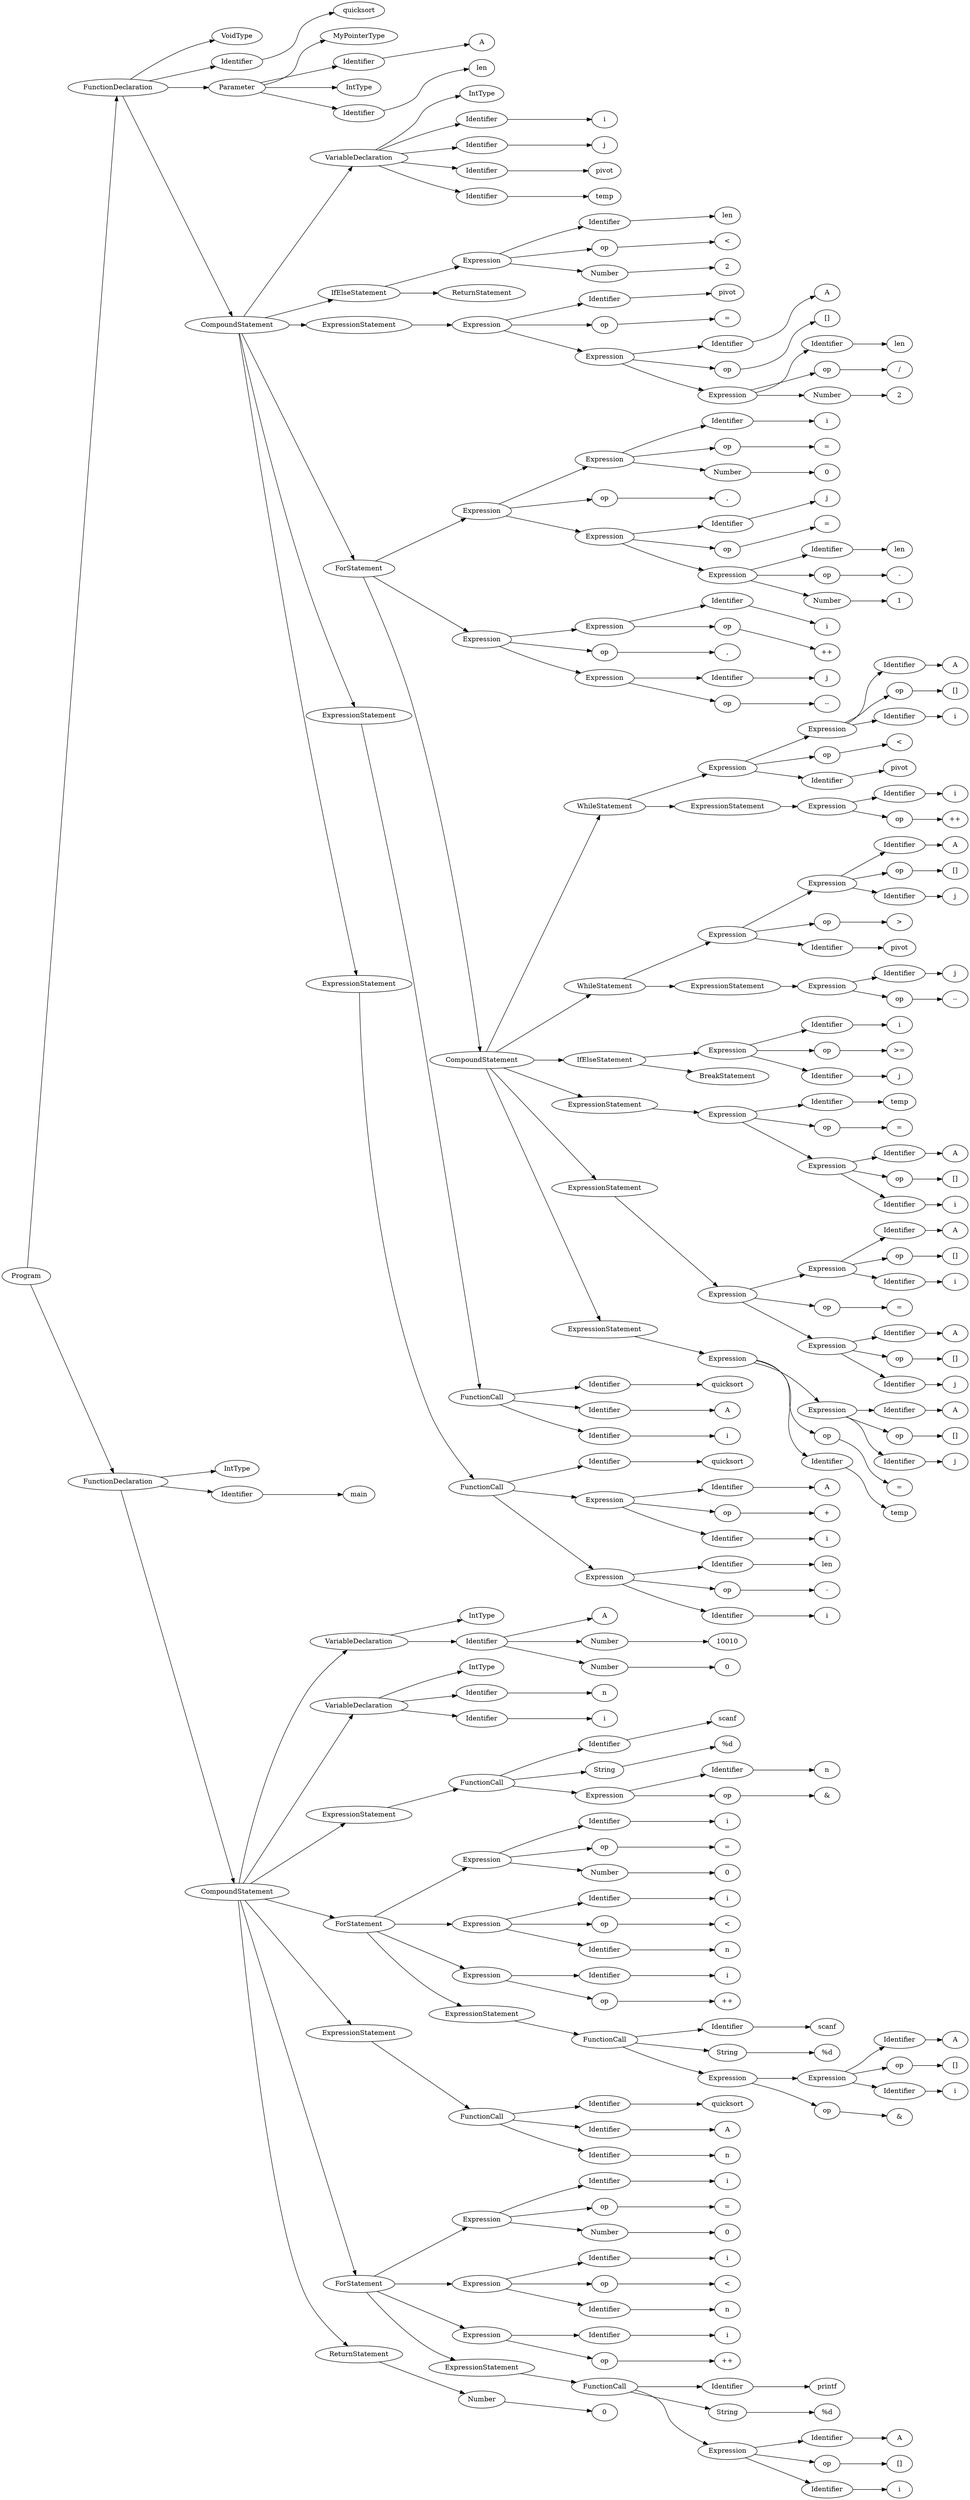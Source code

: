 // Visualization of the Abstract Syntax Tree
digraph AST {
	graph [rankdir=LR]
	Program [label=Program]
	FunctionDeclaration [label=FunctionDeclaration]
	Program -> FunctionDeclaration
	VoidType [label=VoidType]
	FunctionDeclaration -> VoidType
	Identifier [label=Identifier]
	FunctionDeclaration -> Identifier
	quicksort [label=quicksort]
	Identifier -> quicksort
	Parameter [label=Parameter]
	FunctionDeclaration -> Parameter
	MyPointerType [label=MyPointerType]
	Parameter -> MyPointerType
	Identifier7 [label=Identifier]
	Parameter -> Identifier7
	A [label=A]
	Identifier7 -> A
	IntType [label=IntType]
	Parameter -> IntType
	Identifier10 [label=Identifier]
	Parameter -> Identifier10
	len [label=len]
	Identifier10 -> len
	CompoundStatement [label=CompoundStatement]
	FunctionDeclaration -> CompoundStatement
	VariableDeclaration [label=VariableDeclaration]
	CompoundStatement -> VariableDeclaration
	IntType14 [label=IntType]
	VariableDeclaration -> IntType14
	Identifier15 [label=Identifier]
	VariableDeclaration -> Identifier15
	i [label=i]
	Identifier15 -> i
	Identifier17 [label=Identifier]
	VariableDeclaration -> Identifier17
	j [label=j]
	Identifier17 -> j
	Identifier19 [label=Identifier]
	VariableDeclaration -> Identifier19
	pivot [label=pivot]
	Identifier19 -> pivot
	Identifier21 [label=Identifier]
	VariableDeclaration -> Identifier21
	temp [label=temp]
	Identifier21 -> temp
	IfElseStatement [label=IfElseStatement]
	CompoundStatement -> IfElseStatement
	Expression [label=Expression]
	IfElseStatement -> Expression
	Identifier25 [label=Identifier]
	Expression -> Identifier25
	len26 [label=len]
	Identifier25 -> len26
	op [label=op]
	Expression -> op
	"<" [label="<"]
	op -> "<"
	Number [label=Number]
	Expression -> Number
	2 [label=2]
	Number -> 2
	ReturnStatement [label=ReturnStatement]
	IfElseStatement -> ReturnStatement
	ExpressionStatement [label=ExpressionStatement]
	CompoundStatement -> ExpressionStatement
	Expression33 [label=Expression]
	ExpressionStatement -> Expression33
	Identifier34 [label=Identifier]
	Expression33 -> Identifier34
	pivot35 [label=pivot]
	Identifier34 -> pivot35
	op36 [label=op]
	Expression33 -> op36
	"=" [label="="]
	op36 -> "="
	Expression38 [label=Expression]
	Expression33 -> Expression38
	Identifier39 [label=Identifier]
	Expression38 -> Identifier39
	A40 [label=A]
	Identifier39 -> A40
	op41 [label=op]
	Expression38 -> op41
	"[]" [label="[]"]
	op41 -> "[]"
	Expression43 [label=Expression]
	Expression38 -> Expression43
	Identifier44 [label=Identifier]
	Expression43 -> Identifier44
	len45 [label=len]
	Identifier44 -> len45
	op46 [label=op]
	Expression43 -> op46
	"/" [label="/"]
	op46 -> "/"
	Number48 [label=Number]
	Expression43 -> Number48
	249 [label=2]
	Number48 -> 249
	ForStatement [label=ForStatement]
	CompoundStatement -> ForStatement
	Expression51 [label=Expression]
	ForStatement -> Expression51
	Expression52 [label=Expression]
	Expression51 -> Expression52
	Identifier53 [label=Identifier]
	Expression52 -> Identifier53
	i54 [label=i]
	Identifier53 -> i54
	op55 [label=op]
	Expression52 -> op55
	"=56" [label="="]
	op55 -> "=56"
	Number57 [label=Number]
	Expression52 -> Number57
	0 [label=0]
	Number57 -> 0
	op59 [label=op]
	Expression51 -> op59
	"," [label=","]
	op59 -> ","
	Expression61 [label=Expression]
	Expression51 -> Expression61
	Identifier62 [label=Identifier]
	Expression61 -> Identifier62
	j63 [label=j]
	Identifier62 -> j63
	op64 [label=op]
	Expression61 -> op64
	"=65" [label="="]
	op64 -> "=65"
	Expression66 [label=Expression]
	Expression61 -> Expression66
	Identifier67 [label=Identifier]
	Expression66 -> Identifier67
	len68 [label=len]
	Identifier67 -> len68
	op69 [label=op]
	Expression66 -> op69
	"-" [label="-"]
	op69 -> "-"
	Number71 [label=Number]
	Expression66 -> Number71
	1 [label=1]
	Number71 -> 1
	Expression73 [label=Expression]
	ForStatement -> Expression73
	Expression74 [label=Expression]
	Expression73 -> Expression74
	Identifier75 [label=Identifier]
	Expression74 -> Identifier75
	i76 [label=i]
	Identifier75 -> i76
	op77 [label=op]
	Expression74 -> op77
	"++" [label="++"]
	op77 -> "++"
	op79 [label=op]
	Expression73 -> op79
	",80" [label=","]
	op79 -> ",80"
	Expression81 [label=Expression]
	Expression73 -> Expression81
	Identifier82 [label=Identifier]
	Expression81 -> Identifier82
	j83 [label=j]
	Identifier82 -> j83
	op84 [label=op]
	Expression81 -> op84
	"--" [label="--"]
	op84 -> "--"
	CompoundStatement86 [label=CompoundStatement]
	ForStatement -> CompoundStatement86
	WhileStatement [label=WhileStatement]
	CompoundStatement86 -> WhileStatement
	Expression88 [label=Expression]
	WhileStatement -> Expression88
	Expression89 [label=Expression]
	Expression88 -> Expression89
	Identifier90 [label=Identifier]
	Expression89 -> Identifier90
	A91 [label=A]
	Identifier90 -> A91
	op92 [label=op]
	Expression89 -> op92
	"[]93" [label="[]"]
	op92 -> "[]93"
	Identifier94 [label=Identifier]
	Expression89 -> Identifier94
	i95 [label=i]
	Identifier94 -> i95
	op96 [label=op]
	Expression88 -> op96
	"<97" [label="<"]
	op96 -> "<97"
	Identifier98 [label=Identifier]
	Expression88 -> Identifier98
	pivot99 [label=pivot]
	Identifier98 -> pivot99
	ExpressionStatement100 [label=ExpressionStatement]
	WhileStatement -> ExpressionStatement100
	Expression101 [label=Expression]
	ExpressionStatement100 -> Expression101
	Identifier102 [label=Identifier]
	Expression101 -> Identifier102
	i103 [label=i]
	Identifier102 -> i103
	op104 [label=op]
	Expression101 -> op104
	"++105" [label="++"]
	op104 -> "++105"
	WhileStatement106 [label=WhileStatement]
	CompoundStatement86 -> WhileStatement106
	Expression107 [label=Expression]
	WhileStatement106 -> Expression107
	Expression108 [label=Expression]
	Expression107 -> Expression108
	Identifier109 [label=Identifier]
	Expression108 -> Identifier109
	A110 [label=A]
	Identifier109 -> A110
	op111 [label=op]
	Expression108 -> op111
	"[]112" [label="[]"]
	op111 -> "[]112"
	Identifier113 [label=Identifier]
	Expression108 -> Identifier113
	j114 [label=j]
	Identifier113 -> j114
	op115 [label=op]
	Expression107 -> op115
	">" [label=">"]
	op115 -> ">"
	Identifier117 [label=Identifier]
	Expression107 -> Identifier117
	pivot118 [label=pivot]
	Identifier117 -> pivot118
	ExpressionStatement119 [label=ExpressionStatement]
	WhileStatement106 -> ExpressionStatement119
	Expression120 [label=Expression]
	ExpressionStatement119 -> Expression120
	Identifier121 [label=Identifier]
	Expression120 -> Identifier121
	j122 [label=j]
	Identifier121 -> j122
	op123 [label=op]
	Expression120 -> op123
	"--124" [label="--"]
	op123 -> "--124"
	IfElseStatement125 [label=IfElseStatement]
	CompoundStatement86 -> IfElseStatement125
	Expression126 [label=Expression]
	IfElseStatement125 -> Expression126
	Identifier127 [label=Identifier]
	Expression126 -> Identifier127
	i128 [label=i]
	Identifier127 -> i128
	op129 [label=op]
	Expression126 -> op129
	">=" [label=">="]
	op129 -> ">="
	Identifier131 [label=Identifier]
	Expression126 -> Identifier131
	j132 [label=j]
	Identifier131 -> j132
	BreakStatement [label=BreakStatement]
	IfElseStatement125 -> BreakStatement
	ExpressionStatement134 [label=ExpressionStatement]
	CompoundStatement86 -> ExpressionStatement134
	Expression135 [label=Expression]
	ExpressionStatement134 -> Expression135
	Identifier136 [label=Identifier]
	Expression135 -> Identifier136
	temp137 [label=temp]
	Identifier136 -> temp137
	op138 [label=op]
	Expression135 -> op138
	"=139" [label="="]
	op138 -> "=139"
	Expression140 [label=Expression]
	Expression135 -> Expression140
	Identifier141 [label=Identifier]
	Expression140 -> Identifier141
	A142 [label=A]
	Identifier141 -> A142
	op143 [label=op]
	Expression140 -> op143
	"[]144" [label="[]"]
	op143 -> "[]144"
	Identifier145 [label=Identifier]
	Expression140 -> Identifier145
	i146 [label=i]
	Identifier145 -> i146
	ExpressionStatement147 [label=ExpressionStatement]
	CompoundStatement86 -> ExpressionStatement147
	Expression148 [label=Expression]
	ExpressionStatement147 -> Expression148
	Expression149 [label=Expression]
	Expression148 -> Expression149
	Identifier150 [label=Identifier]
	Expression149 -> Identifier150
	A151 [label=A]
	Identifier150 -> A151
	op152 [label=op]
	Expression149 -> op152
	"[]153" [label="[]"]
	op152 -> "[]153"
	Identifier154 [label=Identifier]
	Expression149 -> Identifier154
	i155 [label=i]
	Identifier154 -> i155
	op156 [label=op]
	Expression148 -> op156
	"=157" [label="="]
	op156 -> "=157"
	Expression158 [label=Expression]
	Expression148 -> Expression158
	Identifier159 [label=Identifier]
	Expression158 -> Identifier159
	A160 [label=A]
	Identifier159 -> A160
	op161 [label=op]
	Expression158 -> op161
	"[]162" [label="[]"]
	op161 -> "[]162"
	Identifier163 [label=Identifier]
	Expression158 -> Identifier163
	j164 [label=j]
	Identifier163 -> j164
	ExpressionStatement165 [label=ExpressionStatement]
	CompoundStatement86 -> ExpressionStatement165
	Expression166 [label=Expression]
	ExpressionStatement165 -> Expression166
	Expression167 [label=Expression]
	Expression166 -> Expression167
	Identifier168 [label=Identifier]
	Expression167 -> Identifier168
	A169 [label=A]
	Identifier168 -> A169
	op170 [label=op]
	Expression167 -> op170
	"[]171" [label="[]"]
	op170 -> "[]171"
	Identifier172 [label=Identifier]
	Expression167 -> Identifier172
	j173 [label=j]
	Identifier172 -> j173
	op174 [label=op]
	Expression166 -> op174
	"=175" [label="="]
	op174 -> "=175"
	Identifier176 [label=Identifier]
	Expression166 -> Identifier176
	temp177 [label=temp]
	Identifier176 -> temp177
	ExpressionStatement178 [label=ExpressionStatement]
	CompoundStatement -> ExpressionStatement178
	FunctionCall [label=FunctionCall]
	ExpressionStatement178 -> FunctionCall
	Identifier180 [label=Identifier]
	FunctionCall -> Identifier180
	quicksort181 [label=quicksort]
	Identifier180 -> quicksort181
	Identifier182 [label=Identifier]
	FunctionCall -> Identifier182
	A183 [label=A]
	Identifier182 -> A183
	Identifier184 [label=Identifier]
	FunctionCall -> Identifier184
	i185 [label=i]
	Identifier184 -> i185
	ExpressionStatement186 [label=ExpressionStatement]
	CompoundStatement -> ExpressionStatement186
	FunctionCall187 [label=FunctionCall]
	ExpressionStatement186 -> FunctionCall187
	Identifier188 [label=Identifier]
	FunctionCall187 -> Identifier188
	quicksort189 [label=quicksort]
	Identifier188 -> quicksort189
	Expression190 [label=Expression]
	FunctionCall187 -> Expression190
	Identifier191 [label=Identifier]
	Expression190 -> Identifier191
	A192 [label=A]
	Identifier191 -> A192
	op193 [label=op]
	Expression190 -> op193
	"+" [label="+"]
	op193 -> "+"
	Identifier195 [label=Identifier]
	Expression190 -> Identifier195
	i196 [label=i]
	Identifier195 -> i196
	Expression197 [label=Expression]
	FunctionCall187 -> Expression197
	Identifier198 [label=Identifier]
	Expression197 -> Identifier198
	len199 [label=len]
	Identifier198 -> len199
	op200 [label=op]
	Expression197 -> op200
	-201 [label="-"]
	op200 -> -201
	Identifier202 [label=Identifier]
	Expression197 -> Identifier202
	i203 [label=i]
	Identifier202 -> i203
	FunctionDeclaration204 [label=FunctionDeclaration]
	Program -> FunctionDeclaration204
	IntType205 [label=IntType]
	FunctionDeclaration204 -> IntType205
	Identifier206 [label=Identifier]
	FunctionDeclaration204 -> Identifier206
	main [label=main]
	Identifier206 -> main
	CompoundStatement208 [label=CompoundStatement]
	FunctionDeclaration204 -> CompoundStatement208
	VariableDeclaration209 [label=VariableDeclaration]
	CompoundStatement208 -> VariableDeclaration209
	IntType210 [label=IntType]
	VariableDeclaration209 -> IntType210
	Identifier211 [label=Identifier]
	VariableDeclaration209 -> Identifier211
	A212 [label=A]
	Identifier211 -> A212
	Number213 [label=Number]
	Identifier211 -> Number213
	10010 [label=10010]
	Number213 -> 10010
	Number215 [label=Number]
	Identifier211 -> Number215
	0216 [label=0]
	Number215 -> 0216
	VariableDeclaration217 [label=VariableDeclaration]
	CompoundStatement208 -> VariableDeclaration217
	IntType218 [label=IntType]
	VariableDeclaration217 -> IntType218
	Identifier219 [label=Identifier]
	VariableDeclaration217 -> Identifier219
	n [label=n]
	Identifier219 -> n
	Identifier221 [label=Identifier]
	VariableDeclaration217 -> Identifier221
	i222 [label=i]
	Identifier221 -> i222
	ExpressionStatement223 [label=ExpressionStatement]
	CompoundStatement208 -> ExpressionStatement223
	FunctionCall224 [label=FunctionCall]
	ExpressionStatement223 -> FunctionCall224
	Identifier225 [label=Identifier]
	FunctionCall224 -> Identifier225
	scanf [label=scanf]
	Identifier225 -> scanf
	String [label=String]
	FunctionCall224 -> String
	"%d" [label="%d"]
	String -> "%d"
	Expression229 [label=Expression]
	FunctionCall224 -> Expression229
	Identifier230 [label=Identifier]
	Expression229 -> Identifier230
	n231 [label=n]
	Identifier230 -> n231
	op232 [label=op]
	Expression229 -> op232
	"&" [label="&"]
	op232 -> "&"
	ForStatement234 [label=ForStatement]
	CompoundStatement208 -> ForStatement234
	Expression235 [label=Expression]
	ForStatement234 -> Expression235
	Identifier236 [label=Identifier]
	Expression235 -> Identifier236
	i237 [label=i]
	Identifier236 -> i237
	op238 [label=op]
	Expression235 -> op238
	"=239" [label="="]
	op238 -> "=239"
	Number240 [label=Number]
	Expression235 -> Number240
	0241 [label=0]
	Number240 -> 0241
	Expression242 [label=Expression]
	ForStatement234 -> Expression242
	Identifier243 [label=Identifier]
	Expression242 -> Identifier243
	i244 [label=i]
	Identifier243 -> i244
	op245 [label=op]
	Expression242 -> op245
	"<246" [label="<"]
	op245 -> "<246"
	Identifier247 [label=Identifier]
	Expression242 -> Identifier247
	n248 [label=n]
	Identifier247 -> n248
	Expression249 [label=Expression]
	ForStatement234 -> Expression249
	Identifier250 [label=Identifier]
	Expression249 -> Identifier250
	i251 [label=i]
	Identifier250 -> i251
	op252 [label=op]
	Expression249 -> op252
	"++253" [label="++"]
	op252 -> "++253"
	ExpressionStatement254 [label=ExpressionStatement]
	ForStatement234 -> ExpressionStatement254
	FunctionCall255 [label=FunctionCall]
	ExpressionStatement254 -> FunctionCall255
	Identifier256 [label=Identifier]
	FunctionCall255 -> Identifier256
	scanf257 [label=scanf]
	Identifier256 -> scanf257
	String258 [label=String]
	FunctionCall255 -> String258
	"%d259" [label="%d"]
	String258 -> "%d259"
	Expression260 [label=Expression]
	FunctionCall255 -> Expression260
	Expression261 [label=Expression]
	Expression260 -> Expression261
	Identifier262 [label=Identifier]
	Expression261 -> Identifier262
	A263 [label=A]
	Identifier262 -> A263
	op264 [label=op]
	Expression261 -> op264
	"[]265" [label="[]"]
	op264 -> "[]265"
	Identifier266 [label=Identifier]
	Expression261 -> Identifier266
	i267 [label=i]
	Identifier266 -> i267
	op268 [label=op]
	Expression260 -> op268
	"&269" [label="&"]
	op268 -> "&269"
	ExpressionStatement270 [label=ExpressionStatement]
	CompoundStatement208 -> ExpressionStatement270
	FunctionCall271 [label=FunctionCall]
	ExpressionStatement270 -> FunctionCall271
	Identifier272 [label=Identifier]
	FunctionCall271 -> Identifier272
	quicksort273 [label=quicksort]
	Identifier272 -> quicksort273
	Identifier274 [label=Identifier]
	FunctionCall271 -> Identifier274
	A275 [label=A]
	Identifier274 -> A275
	Identifier276 [label=Identifier]
	FunctionCall271 -> Identifier276
	n277 [label=n]
	Identifier276 -> n277
	ForStatement278 [label=ForStatement]
	CompoundStatement208 -> ForStatement278
	Expression279 [label=Expression]
	ForStatement278 -> Expression279
	Identifier280 [label=Identifier]
	Expression279 -> Identifier280
	i281 [label=i]
	Identifier280 -> i281
	op282 [label=op]
	Expression279 -> op282
	"=283" [label="="]
	op282 -> "=283"
	Number284 [label=Number]
	Expression279 -> Number284
	0285 [label=0]
	Number284 -> 0285
	Expression286 [label=Expression]
	ForStatement278 -> Expression286
	Identifier287 [label=Identifier]
	Expression286 -> Identifier287
	i288 [label=i]
	Identifier287 -> i288
	op289 [label=op]
	Expression286 -> op289
	"<290" [label="<"]
	op289 -> "<290"
	Identifier291 [label=Identifier]
	Expression286 -> Identifier291
	n292 [label=n]
	Identifier291 -> n292
	Expression293 [label=Expression]
	ForStatement278 -> Expression293
	Identifier294 [label=Identifier]
	Expression293 -> Identifier294
	i295 [label=i]
	Identifier294 -> i295
	op296 [label=op]
	Expression293 -> op296
	"++297" [label="++"]
	op296 -> "++297"
	ExpressionStatement298 [label=ExpressionStatement]
	ForStatement278 -> ExpressionStatement298
	FunctionCall299 [label=FunctionCall]
	ExpressionStatement298 -> FunctionCall299
	Identifier300 [label=Identifier]
	FunctionCall299 -> Identifier300
	printf [label=printf]
	Identifier300 -> printf
	String302 [label=String]
	FunctionCall299 -> String302
	"%d
" [label="%d
"]
	String302 -> "%d
"
	Expression304 [label=Expression]
	FunctionCall299 -> Expression304
	Identifier305 [label=Identifier]
	Expression304 -> Identifier305
	A306 [label=A]
	Identifier305 -> A306
	op307 [label=op]
	Expression304 -> op307
	"[]308" [label="[]"]
	op307 -> "[]308"
	Identifier309 [label=Identifier]
	Expression304 -> Identifier309
	i310 [label=i]
	Identifier309 -> i310
	ReturnStatement311 [label=ReturnStatement]
	CompoundStatement208 -> ReturnStatement311
	Number312 [label=Number]
	ReturnStatement311 -> Number312
	0313 [label=0]
	Number312 -> 0313
}
